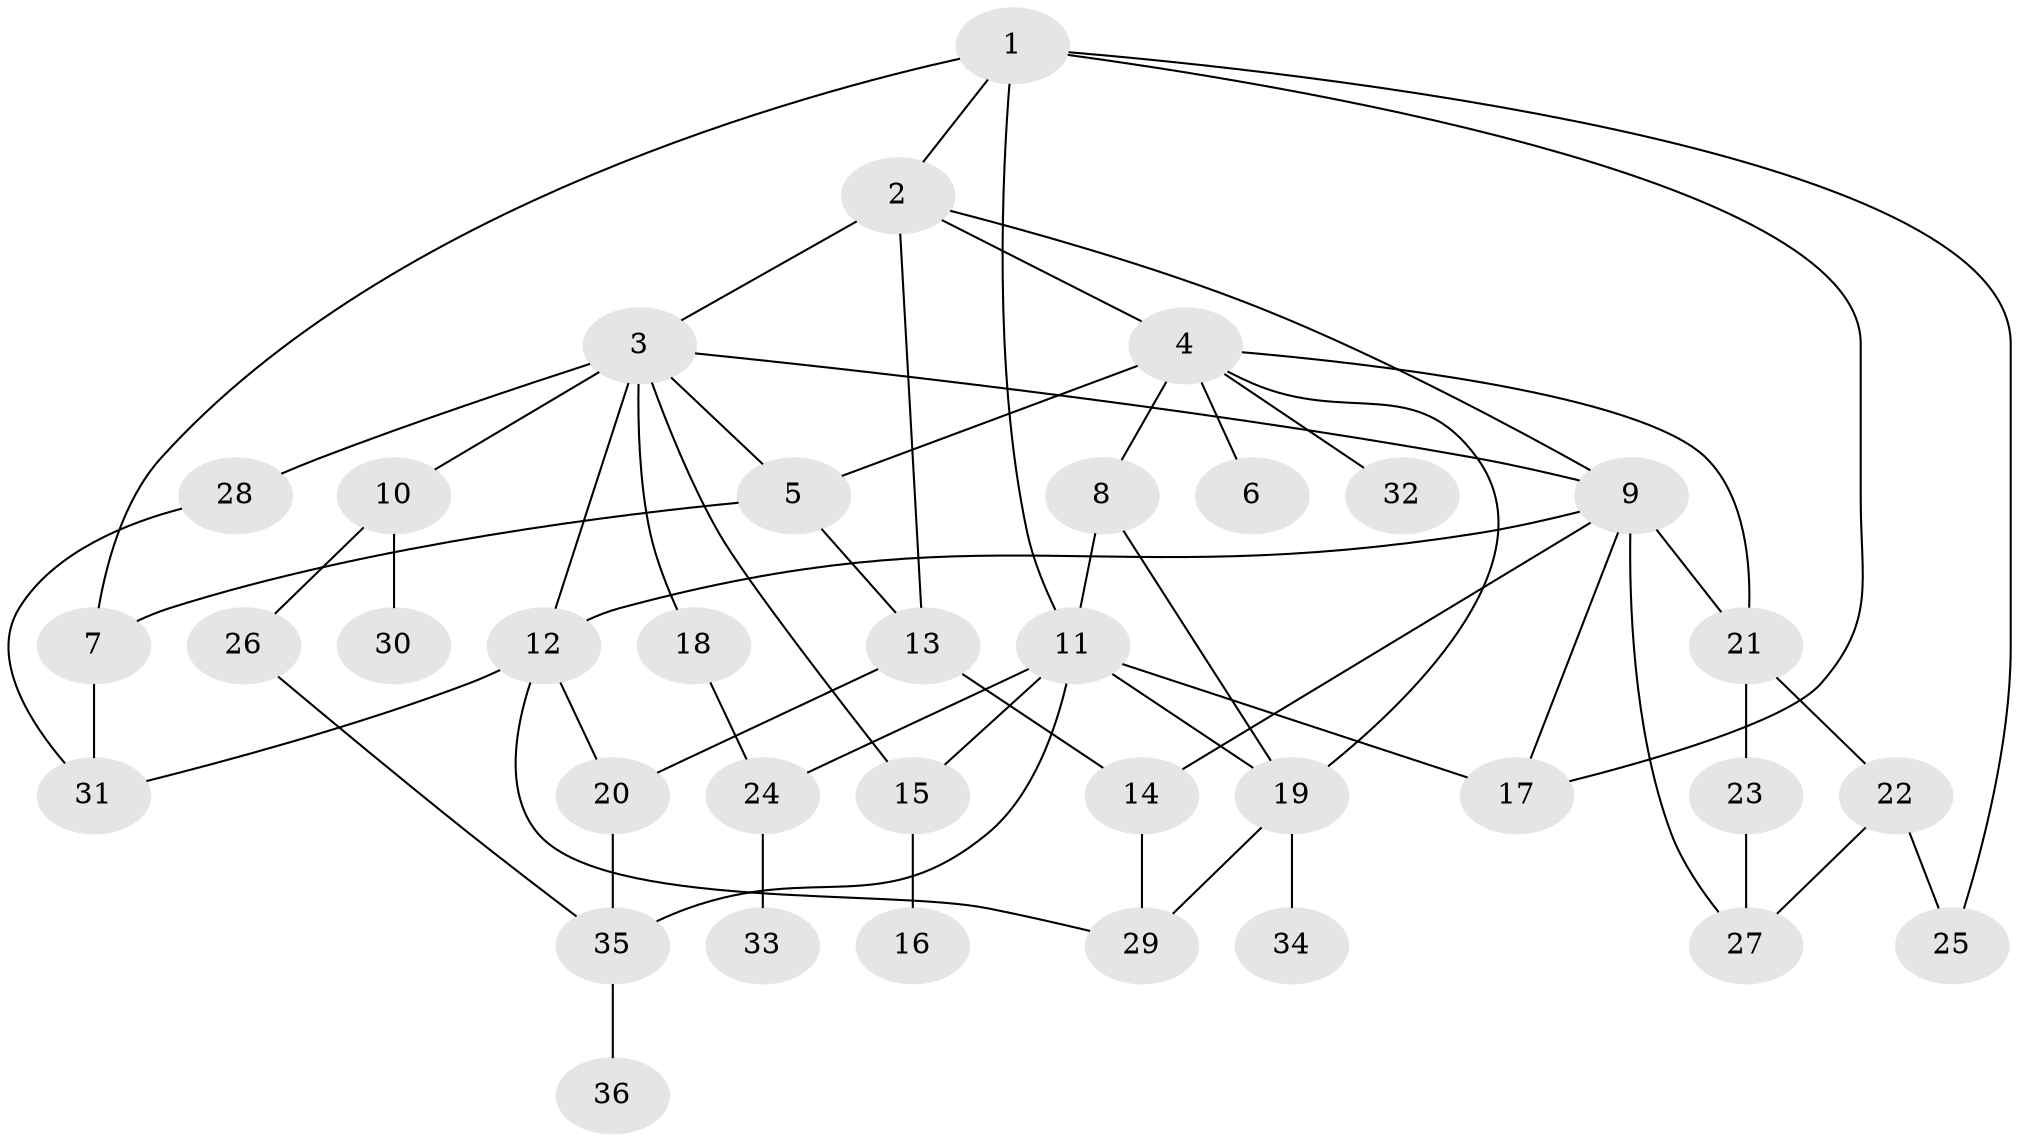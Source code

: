 // original degree distribution, {6: 0.027777777777777776, 7: 0.013888888888888888, 8: 0.027777777777777776, 3: 0.2638888888888889, 1: 0.20833333333333334, 2: 0.3194444444444444, 4: 0.06944444444444445, 5: 0.06944444444444445}
// Generated by graph-tools (version 1.1) at 2025/34/03/09/25 02:34:04]
// undirected, 36 vertices, 59 edges
graph export_dot {
graph [start="1"]
  node [color=gray90,style=filled];
  1;
  2;
  3;
  4;
  5;
  6;
  7;
  8;
  9;
  10;
  11;
  12;
  13;
  14;
  15;
  16;
  17;
  18;
  19;
  20;
  21;
  22;
  23;
  24;
  25;
  26;
  27;
  28;
  29;
  30;
  31;
  32;
  33;
  34;
  35;
  36;
  1 -- 2 [weight=1.0];
  1 -- 7 [weight=1.0];
  1 -- 11 [weight=1.0];
  1 -- 17 [weight=1.0];
  1 -- 25 [weight=1.0];
  2 -- 3 [weight=1.0];
  2 -- 4 [weight=2.0];
  2 -- 9 [weight=1.0];
  2 -- 13 [weight=1.0];
  3 -- 5 [weight=1.0];
  3 -- 9 [weight=1.0];
  3 -- 10 [weight=1.0];
  3 -- 12 [weight=1.0];
  3 -- 15 [weight=1.0];
  3 -- 18 [weight=1.0];
  3 -- 28 [weight=1.0];
  4 -- 5 [weight=1.0];
  4 -- 6 [weight=1.0];
  4 -- 8 [weight=1.0];
  4 -- 19 [weight=1.0];
  4 -- 21 [weight=1.0];
  4 -- 32 [weight=1.0];
  5 -- 7 [weight=2.0];
  5 -- 13 [weight=1.0];
  7 -- 31 [weight=1.0];
  8 -- 11 [weight=1.0];
  8 -- 19 [weight=1.0];
  9 -- 12 [weight=1.0];
  9 -- 14 [weight=1.0];
  9 -- 17 [weight=1.0];
  9 -- 21 [weight=1.0];
  9 -- 27 [weight=1.0];
  10 -- 26 [weight=1.0];
  10 -- 30 [weight=1.0];
  11 -- 15 [weight=1.0];
  11 -- 17 [weight=1.0];
  11 -- 19 [weight=1.0];
  11 -- 24 [weight=1.0];
  11 -- 35 [weight=1.0];
  12 -- 20 [weight=1.0];
  12 -- 29 [weight=1.0];
  12 -- 31 [weight=1.0];
  13 -- 14 [weight=1.0];
  13 -- 20 [weight=1.0];
  14 -- 29 [weight=1.0];
  15 -- 16 [weight=1.0];
  18 -- 24 [weight=1.0];
  19 -- 29 [weight=1.0];
  19 -- 34 [weight=1.0];
  20 -- 35 [weight=1.0];
  21 -- 22 [weight=1.0];
  21 -- 23 [weight=2.0];
  22 -- 25 [weight=1.0];
  22 -- 27 [weight=1.0];
  23 -- 27 [weight=1.0];
  24 -- 33 [weight=1.0];
  26 -- 35 [weight=1.0];
  28 -- 31 [weight=1.0];
  35 -- 36 [weight=1.0];
}
